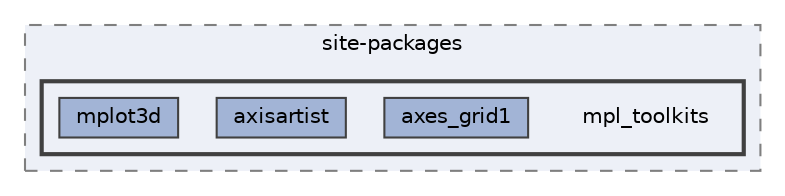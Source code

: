 digraph "/home/jam/Research/IRES-2025/dev/src/llm-scripts/testing/hypothesis-testing/hyp-env/lib/python3.12/site-packages/mpl_toolkits"
{
 // LATEX_PDF_SIZE
  bgcolor="transparent";
  edge [fontname=Helvetica,fontsize=10,labelfontname=Helvetica,labelfontsize=10];
  node [fontname=Helvetica,fontsize=10,shape=box,height=0.2,width=0.4];
  compound=true
  subgraph clusterdir_ec5d4580713abd487320f8eae4ae4e88 {
    graph [ bgcolor="#edf0f7", pencolor="grey50", label="site-packages", fontname=Helvetica,fontsize=10 style="filled,dashed", URL="dir_ec5d4580713abd487320f8eae4ae4e88.html",tooltip=""]
  subgraph clusterdir_d5c2e02398fb08fb2ad6776b7ea02214 {
    graph [ bgcolor="#edf0f7", pencolor="grey25", label="", fontname=Helvetica,fontsize=10 style="filled,bold", URL="dir_d5c2e02398fb08fb2ad6776b7ea02214.html",tooltip=""]
    dir_d5c2e02398fb08fb2ad6776b7ea02214 [shape=plaintext, label="mpl_toolkits"];
  dir_8d96d8db9dd1fffb61236a3359a02c94 [label="axes_grid1", fillcolor="#a2b4d6", color="grey25", style="filled", URL="dir_8d96d8db9dd1fffb61236a3359a02c94.html",tooltip=""];
  dir_a3b7cde911bbc5c515d6ed80e7a66354 [label="axisartist", fillcolor="#a2b4d6", color="grey25", style="filled", URL="dir_a3b7cde911bbc5c515d6ed80e7a66354.html",tooltip=""];
  dir_1047f9821cd30325427a91d86a70f925 [label="mplot3d", fillcolor="#a2b4d6", color="grey25", style="filled", URL="dir_1047f9821cd30325427a91d86a70f925.html",tooltip=""];
  }
  }
}
